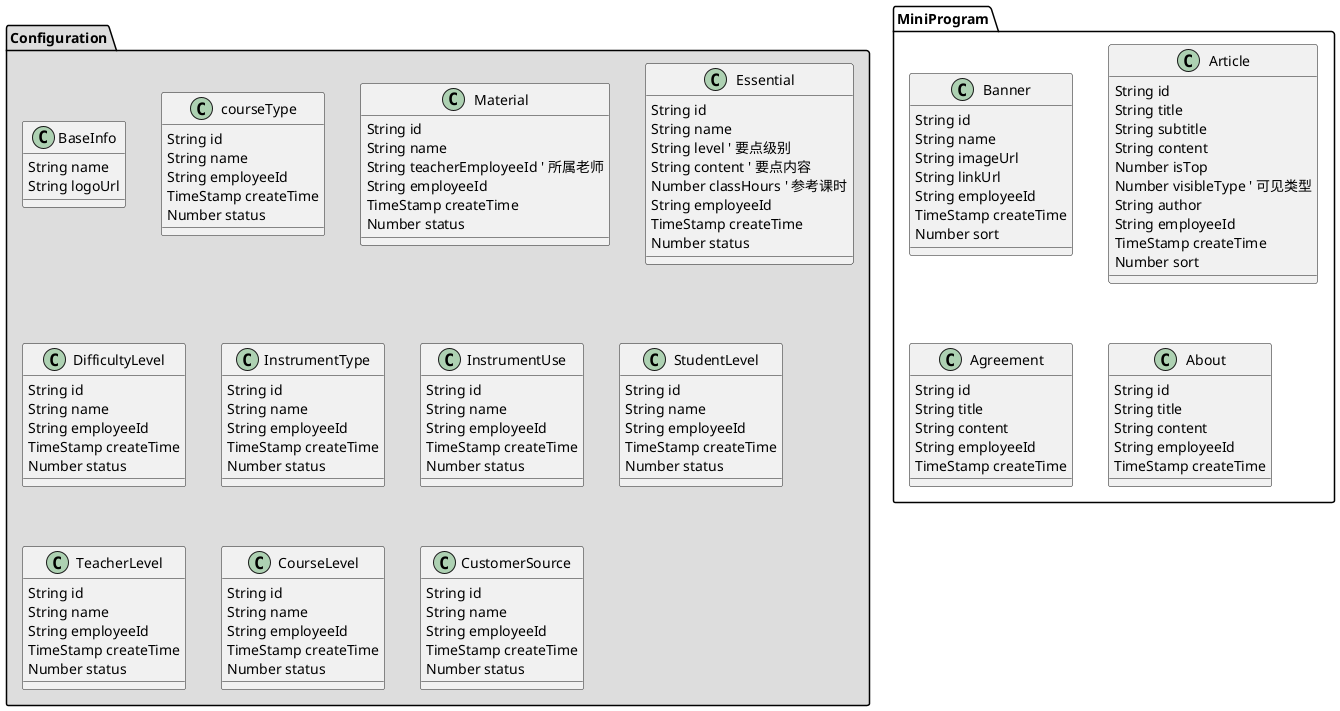 @startuml

' 配置
package "Configuration" #DDD {
  class BaseInfo {
    String name
    String logoUrl
  }

  ' 课程种类
  class courseType {
    String id
    String name
    String employeeId
    TimeStamp createTime
    Number status
  }

  ' 课程素材
  class Material {
    String id
    String name
    String teacherEmployeeId ' 所属老师
    String employeeId
    TimeStamp createTime
    Number status
  }

  ' 课程要点
  class Essential {
    String id
    String name
    String level ' 要点级别
    String content ' 要点内容
    Number classHours ' 参考课时
    String employeeId
    TimeStamp createTime
    Number status
  }

  ' 难度等级
  class DifficultyLevel {
    String id
    String name
    String employeeId
    TimeStamp createTime
    Number status
  }

  ' 乐器类型
  class InstrumentType {
    String id
    String name
    String employeeId
    TimeStamp createTime
    Number status
  }

  ' 乐器使用情况
  class InstrumentUse {
    String id
    String name
    String employeeId
    TimeStamp createTime
    Number status
  }

  ' 学员等级
  class StudentLevel {
    String id
    String name
    String employeeId
    TimeStamp createTime
    Number status
  }

  ' 教师等级
  class TeacherLevel {
    String id
    String name
    String employeeId
    TimeStamp createTime
    Number status
  }

  ' 课程等级
  class CourseLevel {
    String id
    String name
    String employeeId
    TimeStamp createTime
    Number status
  }

  ' 客户来源
  class CustomerSource {
    String id
    String name
    String employeeId
    TimeStamp createTime
    Number status
  }

}

' 小程序配置
package "MiniProgram" {
  ' 轮播图
  class Banner {
    String id
    String name
    String imageUrl
    String linkUrl
    String employeeId
    TimeStamp createTime
    Number sort
  }

  ' 文章
  class Article {
    String id
    String title
    String subtitle
    String content
    Number isTop
    Number visibleType ' 可见类型
    String author
    String employeeId
    TimeStamp createTime
    Number sort
  }

  ' 协议
  class Agreement {
    String id
    String title
    String content
    String employeeId
    TimeStamp createTime
  }

  ' 关于我们
  class About {
    String id
    String title
    String content
    String employeeId
    TimeStamp createTime
  }
}


@enduml
